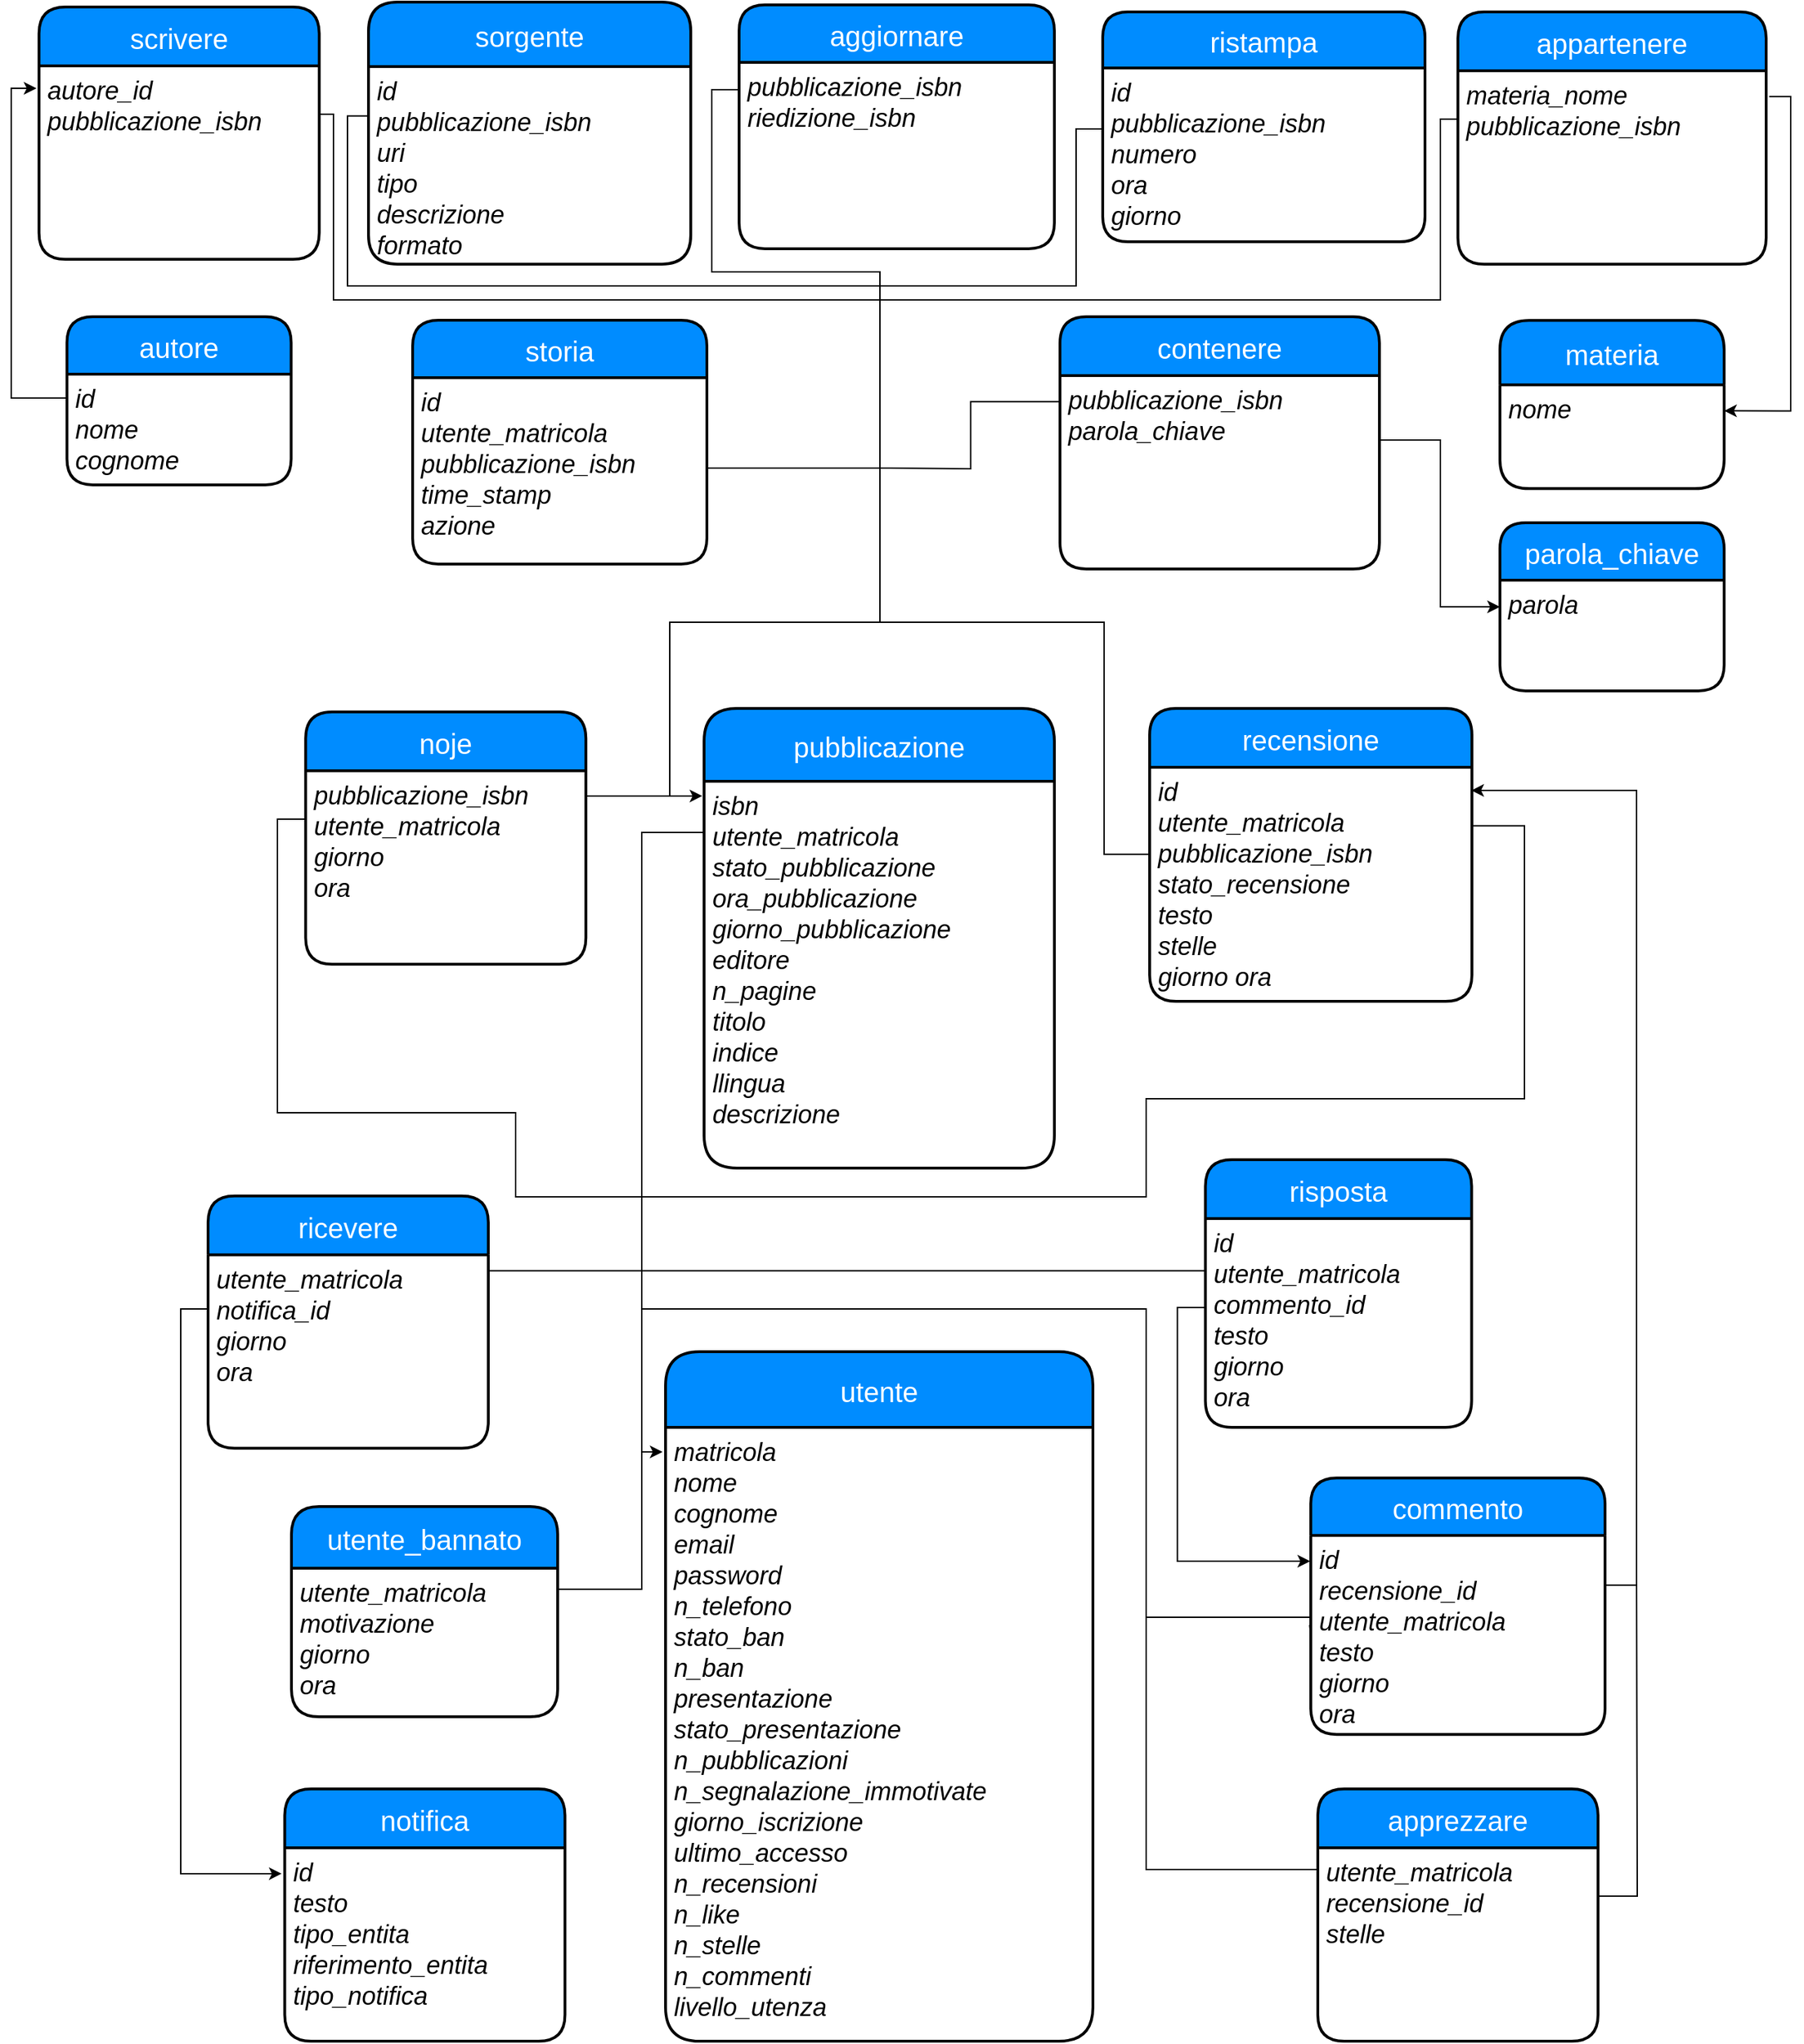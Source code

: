 <mxfile version="10.8.9" type="device"><diagram id="gAbexxs_kXnt3UtaCEwR" name="Page-1"><mxGraphModel dx="1083" dy="799" grid="1" gridSize="10" guides="1" tooltips="1" connect="1" arrows="1" fold="1" page="1" pageScale="1" pageWidth="1654" pageHeight="1169" math="0" shadow="0"><root><mxCell id="0"/><mxCell id="1" parent="0"/><mxCell id="kj083Hi7ja9V1kd67z8Q-2" value="sorgente" style="swimlane;childLayout=stackLayout;horizontal=1;startSize=46;horizontalStack=0;fillColor=#008cff;fontColor=#FFFFFF;rounded=1;fontSize=20;fontStyle=0;strokeWidth=2;resizeParent=0;resizeLast=1;shadow=0;dashed=0;align=center;" parent="1" vertex="1"><mxGeometry x="525" y="77.5" width="230" height="187" as="geometry"/></mxCell><mxCell id="kj083Hi7ja9V1kd67z8Q-3" value="id&#10;pubblicazione_isbn&#10;uri&#10;tipo&#10;descrizione&#10;formato&#10;" style="align=left;strokeColor=none;fillColor=none;spacingLeft=4;fontSize=18;verticalAlign=top;resizable=0;rotatable=0;part=1;fontStyle=2" parent="kj083Hi7ja9V1kd67z8Q-2" vertex="1"><mxGeometry y="46" width="230" height="141" as="geometry"/></mxCell><mxCell id="kj083Hi7ja9V1kd67z8Q-9" value="autore" style="swimlane;childLayout=stackLayout;horizontal=1;startSize=41;horizontalStack=0;fillColor=#008cff;fontColor=#FFFFFF;rounded=1;fontSize=20;fontStyle=0;strokeWidth=2;resizeParent=0;resizeLast=1;shadow=0;dashed=0;align=center;" parent="1" vertex="1"><mxGeometry x="309.786" y="302" width="160" height="120" as="geometry"/></mxCell><mxCell id="kj083Hi7ja9V1kd67z8Q-10" value="id &#10;nome &#10;cognome&#10;" style="align=left;strokeColor=none;fillColor=none;spacingLeft=4;fontSize=18;verticalAlign=top;resizable=0;rotatable=0;part=1;fontStyle=2" parent="kj083Hi7ja9V1kd67z8Q-9" vertex="1"><mxGeometry y="41" width="160" height="79" as="geometry"/></mxCell><mxCell id="kj083Hi7ja9V1kd67z8Q-11" value="commento" style="swimlane;childLayout=stackLayout;horizontal=1;startSize=41;horizontalStack=0;fillColor=#008cff;fontColor=#FFFFFF;rounded=1;fontSize=20;fontStyle=0;strokeWidth=2;resizeParent=0;resizeLast=1;shadow=0;dashed=0;align=center;" parent="1" vertex="1"><mxGeometry x="1197.5" y="1130.571" width="210" height="183" as="geometry"/></mxCell><mxCell id="kj083Hi7ja9V1kd67z8Q-12" value="id&#10;recensione_id&#10;utente_matricola&#10;testo&#10;giorno&#10;ora&#10;" style="align=left;strokeColor=none;fillColor=none;spacingLeft=4;fontSize=18;verticalAlign=top;resizable=0;rotatable=0;part=1;fontStyle=2" parent="kj083Hi7ja9V1kd67z8Q-11" vertex="1"><mxGeometry y="41" width="210" height="142" as="geometry"/></mxCell><mxCell id="WhC8v4tu3kxlWq0eCHj4-100" style="edgeStyle=orthogonalEdgeStyle;rounded=0;comic=0;orthogonalLoop=1;jettySize=auto;html=1;exitX=0;exitY=0.5;exitDx=0;exitDy=0;entryX=-0.004;entryY=0.451;entryDx=0;entryDy=0;entryPerimeter=0;shadow=0;startArrow=none;startFill=0;endArrow=none;endFill=0;endSize=6;strokeWidth=1;" edge="1" parent="kj083Hi7ja9V1kd67z8Q-11" source="kj083Hi7ja9V1kd67z8Q-12" target="kj083Hi7ja9V1kd67z8Q-12"><mxGeometry relative="1" as="geometry"/></mxCell><mxCell id="kj083Hi7ja9V1kd67z8Q-15" value="utente_bannato" style="swimlane;childLayout=stackLayout;horizontal=1;startSize=44;horizontalStack=0;fillColor=#008cff;fontColor=#FFFFFF;rounded=1;fontSize=20;fontStyle=0;strokeWidth=2;resizeParent=0;resizeLast=1;shadow=0;dashed=0;align=center;" parent="1" vertex="1"><mxGeometry x="470" y="1151" width="190" height="150" as="geometry"/></mxCell><mxCell id="kj083Hi7ja9V1kd67z8Q-16" value="utente_matricola&#10;motivazione&#10;giorno&#10;ora&#10;" style="align=left;strokeColor=none;fillColor=none;spacingLeft=4;fontSize=18;verticalAlign=top;resizable=0;rotatable=0;part=1;fontStyle=2" parent="kj083Hi7ja9V1kd67z8Q-15" vertex="1"><mxGeometry y="44" width="190" height="106" as="geometry"/></mxCell><mxCell id="kj083Hi7ja9V1kd67z8Q-27" value="pubblicazione" style="swimlane;childLayout=stackLayout;horizontal=1;startSize=52;horizontalStack=0;fillColor=#008cff;fontColor=#FFFFFF;rounded=1;fontSize=20;fontStyle=0;strokeWidth=2;resizeParent=0;resizeLast=1;shadow=0;dashed=0;align=center;" parent="1" vertex="1"><mxGeometry x="764.5" y="581.5" width="250" height="328" as="geometry"/></mxCell><mxCell id="kj083Hi7ja9V1kd67z8Q-28" value="isbn&#10;utente_matricola&#10;stato_pubblicazione&#10;ora_pubblicazione&#10;giorno_pubblicazione&#10;editore&#10;n_pagine&#10;titolo&#10;indice&#10;llingua &#10;descrizione&#10;&#10;&#10;" style="align=left;strokeColor=none;fillColor=none;spacingLeft=4;fontSize=18;verticalAlign=top;resizable=0;rotatable=0;part=1;fontStyle=2" parent="kj083Hi7ja9V1kd67z8Q-27" vertex="1"><mxGeometry y="52" width="250" height="276" as="geometry"/></mxCell><mxCell id="kj083Hi7ja9V1kd67z8Q-25" value="utente" style="swimlane;childLayout=stackLayout;horizontal=1;startSize=54;horizontalStack=0;fillColor=#008cff;fontColor=#FFFFFF;rounded=1;fontSize=20;fontStyle=0;strokeWidth=2;resizeParent=0;resizeLast=1;shadow=0;dashed=0;align=center;" parent="1" vertex="1"><mxGeometry x="737" y="1040.5" width="305" height="492" as="geometry"/></mxCell><mxCell id="kj083Hi7ja9V1kd67z8Q-26" value="matricola&#10;nome&#10;cognome&#10;email&#10;password&#10;n_telefono&#10;stato_ban&#10;n_ban&#10;presentazione&#10;stato_presentazione&#10;n_pubblicazioni&#10;n_segnalazione_immotivate&#10;giorno_iscrizione&#10;ultimo_accesso&#10;n_recensioni&#10;n_like&#10;n_stelle&#10;n_commenti&#10;livello_utenza&#10;&#10;" style="align=left;strokeColor=none;fillColor=none;spacingLeft=4;fontSize=18;verticalAlign=top;resizable=0;rotatable=0;part=1;fontStyle=2" parent="kj083Hi7ja9V1kd67z8Q-25" vertex="1"><mxGeometry y="54" width="305" height="438" as="geometry"/></mxCell><mxCell id="kj083Hi7ja9V1kd67z8Q-7" value="risposta" style="swimlane;childLayout=stackLayout;horizontal=1;startSize=42;horizontalStack=0;fillColor=#008cff;fontColor=#FFFFFF;rounded=1;fontSize=20;fontStyle=0;strokeWidth=2;resizeParent=0;resizeLast=1;shadow=0;dashed=0;align=center;" parent="1" vertex="1"><mxGeometry x="1122.286" y="903.5" width="190" height="191" as="geometry"/></mxCell><mxCell id="kj083Hi7ja9V1kd67z8Q-8" value="id&#10;utente_matricola&#10;commento_id&#10;testo&#10;giorno&#10;ora&#10;" style="align=left;strokeColor=none;fillColor=none;spacingLeft=4;fontSize=18;verticalAlign=top;resizable=0;rotatable=0;part=1;fontStyle=2" parent="kj083Hi7ja9V1kd67z8Q-7" vertex="1"><mxGeometry y="42" width="190" height="149" as="geometry"/></mxCell><mxCell id="kj083Hi7ja9V1kd67z8Q-17" value="notifica" style="swimlane;childLayout=stackLayout;horizontal=1;startSize=42;horizontalStack=0;fillColor=#008cff;fontColor=#FFFFFF;rounded=1;fontSize=20;fontStyle=0;strokeWidth=2;resizeParent=0;resizeLast=1;shadow=0;dashed=0;align=center;" parent="1" vertex="1"><mxGeometry x="465.214" y="1352.5" width="200" height="180" as="geometry"/></mxCell><mxCell id="kj083Hi7ja9V1kd67z8Q-18" value="id&#10;testo&#10;tipo_entita&#10;riferimento_entita&#10;tipo_notifica&#10;" style="align=left;strokeColor=none;fillColor=none;spacingLeft=4;fontSize=18;verticalAlign=top;resizable=0;rotatable=0;part=1;fontStyle=2" parent="kj083Hi7ja9V1kd67z8Q-17" vertex="1"><mxGeometry y="42" width="200" height="138" as="geometry"/></mxCell><mxCell id="kj083Hi7ja9V1kd67z8Q-21" value="ristampa" style="swimlane;childLayout=stackLayout;horizontal=1;startSize=40;horizontalStack=0;fillColor=#008cff;fontColor=#FFFFFF;rounded=1;fontSize=20;fontStyle=0;strokeWidth=2;resizeParent=0;resizeLast=1;shadow=0;dashed=0;align=center;" parent="1" vertex="1"><mxGeometry x="1049" y="84.5" width="230" height="164" as="geometry"/></mxCell><mxCell id="kj083Hi7ja9V1kd67z8Q-22" value="id&#10;pubblicazione_isbn&#10;numero&#10;ora&#10;giorno&#10;" style="align=left;strokeColor=none;fillColor=none;spacingLeft=4;fontSize=18;verticalAlign=top;resizable=0;rotatable=0;part=1;fontStyle=2" parent="kj083Hi7ja9V1kd67z8Q-21" vertex="1"><mxGeometry y="40" width="230" height="124" as="geometry"/></mxCell><mxCell id="WhC8v4tu3kxlWq0eCHj4-39" style="edgeStyle=orthogonalEdgeStyle;rounded=0;comic=0;orthogonalLoop=1;jettySize=auto;html=1;exitX=0;exitY=0.25;exitDx=0;exitDy=0;entryX=0.001;entryY=0.311;entryDx=0;entryDy=0;entryPerimeter=0;shadow=0;endArrow=none;endFill=0;endSize=6;strokeWidth=1;" edge="1" parent="kj083Hi7ja9V1kd67z8Q-21" source="kj083Hi7ja9V1kd67z8Q-22" target="kj083Hi7ja9V1kd67z8Q-22"><mxGeometry relative="1" as="geometry"/></mxCell><mxCell id="kj083Hi7ja9V1kd67z8Q-5" value="materia" style="swimlane;childLayout=stackLayout;horizontal=1;startSize=46;horizontalStack=0;fillColor=#008cff;fontColor=#FFFFFF;rounded=1;fontSize=20;fontStyle=0;strokeWidth=2;resizeParent=0;resizeLast=1;shadow=0;dashed=0;align=center;" parent="1" vertex="1"><mxGeometry x="1332.5" y="304.667" width="160" height="120" as="geometry"/></mxCell><mxCell id="kj083Hi7ja9V1kd67z8Q-6" value="nome&#10;" style="align=left;strokeColor=none;fillColor=none;spacingLeft=4;fontSize=18;verticalAlign=top;resizable=0;rotatable=0;part=1;fontStyle=2" parent="kj083Hi7ja9V1kd67z8Q-5" vertex="1"><mxGeometry y="46" width="160" height="74" as="geometry"/></mxCell><mxCell id="kj083Hi7ja9V1kd67z8Q-40" value="scrivere" style="swimlane;childLayout=stackLayout;horizontal=1;startSize=42;horizontalStack=0;fillColor=#008cff;fontColor=#FFFFFF;rounded=1;fontSize=20;fontStyle=0;strokeWidth=2;resizeParent=0;resizeLast=1;shadow=0;dashed=0;align=center;" parent="1" vertex="1"><mxGeometry x="289.833" y="81" width="200" height="180" as="geometry"/></mxCell><mxCell id="kj083Hi7ja9V1kd67z8Q-41" value="autore_id&#10;pubblicazione_isbn&#10;" style="align=left;strokeColor=none;fillColor=none;spacingLeft=4;fontSize=18;verticalAlign=top;resizable=0;rotatable=0;part=1;fontStyle=2" parent="kj083Hi7ja9V1kd67z8Q-40" vertex="1"><mxGeometry y="42" width="200" height="138" as="geometry"/></mxCell><mxCell id="kj083Hi7ja9V1kd67z8Q-46" value="noje" style="swimlane;childLayout=stackLayout;horizontal=1;startSize=42;horizontalStack=0;fillColor=#008cff;fontColor=#FFFFFF;rounded=1;fontSize=20;fontStyle=0;strokeWidth=2;resizeParent=0;resizeLast=1;shadow=0;dashed=0;align=center;" parent="1" vertex="1"><mxGeometry x="480.143" y="584" width="200" height="180" as="geometry"/></mxCell><mxCell id="kj083Hi7ja9V1kd67z8Q-47" value="pubblicazione_isbn&#10;utente_matricola&#10;giorno&#10;ora" style="align=left;strokeColor=none;fillColor=none;spacingLeft=4;fontSize=18;verticalAlign=top;resizable=0;rotatable=0;part=1;fontStyle=2" parent="kj083Hi7ja9V1kd67z8Q-46" vertex="1"><mxGeometry y="42" width="200" height="138" as="geometry"/></mxCell><mxCell id="kj083Hi7ja9V1kd67z8Q-48" value="apprezzare" style="swimlane;childLayout=stackLayout;horizontal=1;startSize=42;horizontalStack=0;fillColor=#008cff;fontColor=#FFFFFF;rounded=1;fontSize=20;fontStyle=0;strokeWidth=2;resizeParent=0;resizeLast=1;shadow=0;dashed=0;align=center;" parent="1" vertex="1"><mxGeometry x="1202.5" y="1352.5" width="200" height="180" as="geometry"/></mxCell><mxCell id="kj083Hi7ja9V1kd67z8Q-49" value="utente_matricola&#10;recensione_id&#10;stelle&#10;" style="align=left;strokeColor=none;fillColor=none;spacingLeft=4;fontSize=18;verticalAlign=top;resizable=0;rotatable=0;part=1;fontStyle=2" parent="kj083Hi7ja9V1kd67z8Q-48" vertex="1"><mxGeometry y="42" width="200" height="138" as="geometry"/></mxCell><mxCell id="kj083Hi7ja9V1kd67z8Q-50" value="aggiornare" style="swimlane;childLayout=stackLayout;horizontal=1;startSize=41;horizontalStack=0;fillColor=#008cff;fontColor=#FFFFFF;rounded=1;fontSize=20;fontStyle=0;strokeWidth=2;resizeParent=0;resizeLast=1;shadow=0;dashed=0;align=center;" parent="1" vertex="1"><mxGeometry x="789.5" y="79.5" width="225" height="174" as="geometry"/></mxCell><mxCell id="kj083Hi7ja9V1kd67z8Q-51" value="pubblicazione_isbn&#10;riedizione_isbn&#10;" style="align=left;strokeColor=none;fillColor=none;spacingLeft=4;fontSize=18;verticalAlign=top;resizable=0;rotatable=0;part=1;fontStyle=2" parent="kj083Hi7ja9V1kd67z8Q-50" vertex="1"><mxGeometry y="41" width="225" height="133" as="geometry"/></mxCell><mxCell id="kj083Hi7ja9V1kd67z8Q-36" value="appartenere" style="swimlane;childLayout=stackLayout;horizontal=1;startSize=42;horizontalStack=0;fillColor=#008cff;fontColor=#FFFFFF;rounded=1;fontSize=20;fontStyle=0;strokeWidth=2;resizeParent=0;resizeLast=1;shadow=0;dashed=0;align=center;" parent="1" vertex="1"><mxGeometry x="1302.5" y="84.5" width="220" height="180" as="geometry"/></mxCell><mxCell id="kj083Hi7ja9V1kd67z8Q-37" value="materia_nome&#10;pubblicazione_isbn&#10;" style="align=left;strokeColor=none;fillColor=none;spacingLeft=4;fontSize=18;verticalAlign=top;resizable=0;rotatable=0;part=1;fontStyle=2" parent="kj083Hi7ja9V1kd67z8Q-36" vertex="1"><mxGeometry y="42" width="220" height="138" as="geometry"/></mxCell><mxCell id="kj083Hi7ja9V1kd67z8Q-86" value="recensione" style="swimlane;childLayout=stackLayout;horizontal=1;startSize=42;horizontalStack=0;fillColor=#008cff;fontColor=#FFFFFF;rounded=1;fontSize=20;fontStyle=0;strokeWidth=2;resizeParent=0;resizeLast=1;shadow=0;dashed=0;align=center;" parent="1" vertex="1"><mxGeometry x="1082.5" y="581.5" width="230" height="209" as="geometry"/></mxCell><mxCell id="kj083Hi7ja9V1kd67z8Q-87" value="id&#10;utente_matricola&#10;pubblicazione_isbn&#10;stato_recensione&#10;testo&#10;stelle&#10;giorno ora&#10;" style="align=left;strokeColor=none;fillColor=none;spacingLeft=4;fontSize=18;verticalAlign=top;resizable=0;rotatable=0;part=1;fontStyle=2" parent="kj083Hi7ja9V1kd67z8Q-86" vertex="1"><mxGeometry y="42" width="230" height="167" as="geometry"/></mxCell><mxCell id="kj083Hi7ja9V1kd67z8Q-23" value="storia" style="swimlane;childLayout=stackLayout;horizontal=1;startSize=41;horizontalStack=0;fillColor=#008cff;fontColor=#FFFFFF;rounded=1;fontSize=20;fontStyle=0;strokeWidth=2;resizeParent=0;resizeLast=1;shadow=0;dashed=0;align=center;" parent="1" vertex="1"><mxGeometry x="556.5" y="304.5" width="210" height="174" as="geometry"/></mxCell><mxCell id="kj083Hi7ja9V1kd67z8Q-24" value="id&#10;utente_matricola&#10;pubblicazione_isbn&#10;time_stamp&#10;azione&#10;" style="align=left;strokeColor=none;fillColor=none;spacingLeft=4;fontSize=18;verticalAlign=top;resizable=0;rotatable=0;part=1;fontStyle=2" parent="kj083Hi7ja9V1kd67z8Q-23" vertex="1"><mxGeometry y="41" width="210" height="133" as="geometry"/></mxCell><mxCell id="WhC8v4tu3kxlWq0eCHj4-85" style="edgeStyle=orthogonalEdgeStyle;rounded=0;comic=0;orthogonalLoop=1;jettySize=auto;html=1;exitX=1;exitY=0.5;exitDx=0;exitDy=0;entryX=0.999;entryY=0.457;entryDx=0;entryDy=0;entryPerimeter=0;shadow=0;endArrow=none;endFill=0;endSize=6;strokeWidth=1;" edge="1" parent="kj083Hi7ja9V1kd67z8Q-23" source="kj083Hi7ja9V1kd67z8Q-24" target="kj083Hi7ja9V1kd67z8Q-24"><mxGeometry relative="1" as="geometry"/></mxCell><mxCell id="kj083Hi7ja9V1kd67z8Q-19" value="parola_chiave" style="swimlane;childLayout=stackLayout;horizontal=1;startSize=41;horizontalStack=0;fillColor=#008cff;fontColor=#FFFFFF;rounded=1;fontSize=20;fontStyle=0;strokeWidth=2;resizeParent=0;resizeLast=1;shadow=0;dashed=0;align=center;" parent="1" vertex="1"><mxGeometry x="1332.5" y="449" width="160" height="120" as="geometry"/></mxCell><mxCell id="kj083Hi7ja9V1kd67z8Q-20" value="parola&#10;" style="align=left;strokeColor=none;fillColor=none;spacingLeft=4;fontSize=18;verticalAlign=top;resizable=0;rotatable=0;part=1;fontStyle=2" parent="kj083Hi7ja9V1kd67z8Q-19" vertex="1"><mxGeometry y="41" width="160" height="79" as="geometry"/></mxCell><mxCell id="kj083Hi7ja9V1kd67z8Q-42" value="contenere" style="swimlane;childLayout=stackLayout;horizontal=1;startSize=42;horizontalStack=0;fillColor=#008cff;fontColor=#FFFFFF;rounded=1;fontSize=20;fontStyle=0;strokeWidth=2;resizeParent=0;resizeLast=1;shadow=0;dashed=0;align=center;" parent="1" vertex="1"><mxGeometry x="1018.5" y="302" width="228" height="180" as="geometry"/></mxCell><mxCell id="kj083Hi7ja9V1kd67z8Q-43" value="pubblicazione_isbn&#10;parola_chiave&#10;" style="align=left;strokeColor=none;fillColor=none;spacingLeft=4;fontSize=18;verticalAlign=top;resizable=0;rotatable=0;part=1;fontStyle=2" parent="kj083Hi7ja9V1kd67z8Q-42" vertex="1"><mxGeometry y="42" width="228" height="138" as="geometry"/></mxCell><mxCell id="WhC8v4tu3kxlWq0eCHj4-59" style="edgeStyle=orthogonalEdgeStyle;rounded=0;comic=0;orthogonalLoop=1;jettySize=auto;html=1;exitX=0;exitY=0.25;exitDx=0;exitDy=0;entryX=-0.009;entryY=0.116;entryDx=0;entryDy=0;entryPerimeter=0;shadow=0;endArrow=classic;endFill=1;endSize=6;strokeWidth=1;" edge="1" parent="1" source="kj083Hi7ja9V1kd67z8Q-10" target="kj083Hi7ja9V1kd67z8Q-41"><mxGeometry relative="1" as="geometry"><Array as="points"><mxPoint x="310" y="360"/><mxPoint x="270" y="360"/><mxPoint x="270" y="139"/></Array></mxGeometry></mxCell><mxCell id="WhC8v4tu3kxlWq0eCHj4-78" style="edgeStyle=orthogonalEdgeStyle;rounded=0;comic=0;orthogonalLoop=1;jettySize=auto;html=1;exitX=0;exitY=0.25;exitDx=0;exitDy=0;shadow=0;endArrow=none;endFill=0;endSize=6;strokeWidth=1;" edge="1" parent="1" source="kj083Hi7ja9V1kd67z8Q-51"><mxGeometry relative="1" as="geometry"><mxPoint x="750" y="520" as="targetPoint"/><Array as="points"><mxPoint x="790" y="140"/><mxPoint x="770" y="140"/><mxPoint x="770" y="270"/><mxPoint x="890" y="270"/></Array></mxGeometry></mxCell><mxCell id="WhC8v4tu3kxlWq0eCHj4-79" style="edgeStyle=orthogonalEdgeStyle;rounded=0;comic=0;orthogonalLoop=1;jettySize=auto;html=1;exitX=0;exitY=0.25;exitDx=0;exitDy=0;shadow=0;endArrow=none;endFill=0;endSize=6;strokeWidth=1;" edge="1" parent="1" source="kj083Hi7ja9V1kd67z8Q-3"><mxGeometry relative="1" as="geometry"><mxPoint x="750" y="520" as="targetPoint"/><Array as="points"><mxPoint x="510" y="159"/><mxPoint x="510" y="280"/><mxPoint x="890" y="280"/></Array></mxGeometry></mxCell><mxCell id="WhC8v4tu3kxlWq0eCHj4-80" style="edgeStyle=orthogonalEdgeStyle;rounded=0;comic=0;orthogonalLoop=1;jettySize=auto;html=1;exitX=0.002;exitY=0.324;exitDx=0;exitDy=0;shadow=0;endArrow=none;endFill=0;endSize=6;strokeWidth=1;exitPerimeter=0;" edge="1" parent="1" source="kj083Hi7ja9V1kd67z8Q-22"><mxGeometry relative="1" as="geometry"><mxPoint x="740" y="520" as="targetPoint"/><Array as="points"><mxPoint x="1049" y="168"/><mxPoint x="1030" y="168"/><mxPoint x="1030" y="280"/><mxPoint x="890" y="280"/><mxPoint x="890" y="520"/></Array></mxGeometry></mxCell><mxCell id="WhC8v4tu3kxlWq0eCHj4-81" style="edgeStyle=orthogonalEdgeStyle;rounded=0;comic=0;orthogonalLoop=1;jettySize=auto;html=1;exitX=1;exitY=0.25;exitDx=0;exitDy=0;shadow=0;endArrow=none;endFill=0;endSize=6;strokeWidth=1;" edge="1" parent="1" source="kj083Hi7ja9V1kd67z8Q-41"><mxGeometry relative="1" as="geometry"><mxPoint x="740" y="520" as="targetPoint"/><Array as="points"><mxPoint x="500" y="158"/><mxPoint x="500" y="290"/><mxPoint x="890" y="290"/></Array></mxGeometry></mxCell><mxCell id="WhC8v4tu3kxlWq0eCHj4-82" style="edgeStyle=orthogonalEdgeStyle;rounded=0;comic=0;orthogonalLoop=1;jettySize=auto;html=1;exitX=0;exitY=0.25;exitDx=0;exitDy=0;shadow=0;endArrow=classic;endFill=1;endSize=6;strokeWidth=1;entryX=-0.005;entryY=0.038;entryDx=0;entryDy=0;entryPerimeter=0;" edge="1" parent="1" source="kj083Hi7ja9V1kd67z8Q-37" target="kj083Hi7ja9V1kd67z8Q-28"><mxGeometry relative="1" as="geometry"><mxPoint x="760" y="650" as="targetPoint"/><Array as="points"><mxPoint x="1290" y="161"/><mxPoint x="1290" y="290"/><mxPoint x="890" y="290"/><mxPoint x="890" y="520"/><mxPoint x="740" y="520"/><mxPoint x="740" y="644"/></Array></mxGeometry></mxCell><mxCell id="WhC8v4tu3kxlWq0eCHj4-83" style="edgeStyle=orthogonalEdgeStyle;rounded=0;comic=0;orthogonalLoop=1;jettySize=auto;html=1;exitX=0.999;exitY=0.13;exitDx=0;exitDy=0;shadow=0;endArrow=none;endFill=0;endSize=6;strokeWidth=1;exitPerimeter=0;" edge="1" parent="1" source="kj083Hi7ja9V1kd67z8Q-47"><mxGeometry relative="1" as="geometry"><mxPoint x="760" y="644" as="targetPoint"/><Array as="points"><mxPoint x="760" y="644"/></Array></mxGeometry></mxCell><mxCell id="WhC8v4tu3kxlWq0eCHj4-84" style="edgeStyle=orthogonalEdgeStyle;rounded=0;comic=0;orthogonalLoop=1;jettySize=auto;html=1;exitX=1;exitY=0.5;exitDx=0;exitDy=0;shadow=0;endArrow=none;endFill=0;endSize=6;strokeWidth=1;" edge="1" parent="1" source="kj083Hi7ja9V1kd67z8Q-24"><mxGeometry relative="1" as="geometry"><mxPoint x="890" y="412" as="targetPoint"/><Array as="points"><mxPoint x="767" y="410"/><mxPoint x="890" y="410"/></Array></mxGeometry></mxCell><mxCell id="WhC8v4tu3kxlWq0eCHj4-86" style="edgeStyle=orthogonalEdgeStyle;rounded=0;comic=0;orthogonalLoop=1;jettySize=auto;html=1;exitX=-0.002;exitY=0.135;exitDx=0;exitDy=0;shadow=0;endArrow=none;endFill=0;endSize=6;strokeWidth=1;exitPerimeter=0;" edge="1" parent="1" source="kj083Hi7ja9V1kd67z8Q-43"><mxGeometry relative="1" as="geometry"><mxPoint x="890" y="410" as="targetPoint"/></mxGeometry></mxCell><mxCell id="WhC8v4tu3kxlWq0eCHj4-87" style="edgeStyle=orthogonalEdgeStyle;rounded=0;comic=0;orthogonalLoop=1;jettySize=auto;html=1;exitX=1;exitY=0.25;exitDx=0;exitDy=0;entryX=0;entryY=0.5;entryDx=0;entryDy=0;shadow=0;endArrow=classic;endFill=1;endSize=6;strokeWidth=1;" edge="1" parent="1" source="kj083Hi7ja9V1kd67z8Q-43" target="kj083Hi7ja9V1kd67z8Q-19"><mxGeometry relative="1" as="geometry"><Array as="points"><mxPoint x="1246" y="390"/><mxPoint x="1290" y="390"/><mxPoint x="1290" y="509"/></Array></mxGeometry></mxCell><mxCell id="WhC8v4tu3kxlWq0eCHj4-89" style="edgeStyle=orthogonalEdgeStyle;rounded=0;comic=0;orthogonalLoop=1;jettySize=auto;html=1;exitX=-0.001;exitY=0.372;exitDx=0;exitDy=0;shadow=0;endArrow=none;endFill=0;endSize=6;strokeWidth=1;exitPerimeter=0;" edge="1" parent="1" source="kj083Hi7ja9V1kd67z8Q-87"><mxGeometry relative="1" as="geometry"><mxPoint x="890" y="520.0" as="targetPoint"/><Array as="points"><mxPoint x="1050" y="686"/><mxPoint x="1050" y="520"/></Array></mxGeometry></mxCell><mxCell id="WhC8v4tu3kxlWq0eCHj4-90" style="edgeStyle=orthogonalEdgeStyle;rounded=0;comic=0;orthogonalLoop=1;jettySize=auto;html=1;exitX=1;exitY=0.25;exitDx=0;exitDy=0;entryX=1.01;entryY=0.133;entryDx=0;entryDy=0;entryPerimeter=0;shadow=0;endArrow=none;endFill=0;endSize=6;strokeWidth=1;startArrow=classic;startFill=1;" edge="1" parent="1" source="kj083Hi7ja9V1kd67z8Q-6" target="kj083Hi7ja9V1kd67z8Q-37"><mxGeometry relative="1" as="geometry"><Array as="points"><mxPoint x="1540" y="370"/><mxPoint x="1540" y="145"/></Array></mxGeometry></mxCell><mxCell id="WhC8v4tu3kxlWq0eCHj4-91" style="edgeStyle=orthogonalEdgeStyle;rounded=0;comic=0;orthogonalLoop=1;jettySize=auto;html=1;exitX=0;exitY=0.25;exitDx=0;exitDy=0;entryX=-0.007;entryY=0.04;entryDx=0;entryDy=0;entryPerimeter=0;shadow=0;startArrow=none;startFill=0;endArrow=classic;endFill=1;endSize=6;strokeWidth=1;" edge="1" parent="1" source="kj083Hi7ja9V1kd67z8Q-28" target="kj083Hi7ja9V1kd67z8Q-26"><mxGeometry relative="1" as="geometry"><Array as="points"><mxPoint x="764" y="703"/><mxPoint x="764" y="670"/><mxPoint x="720" y="670"/><mxPoint x="720" y="1112"/></Array></mxGeometry></mxCell><mxCell id="kj083Hi7ja9V1kd67z8Q-44" value="ricevere" style="swimlane;childLayout=stackLayout;horizontal=1;startSize=42;horizontalStack=0;fillColor=#008cff;fontColor=#FFFFFF;rounded=1;fontSize=20;fontStyle=0;strokeWidth=2;resizeParent=0;resizeLast=1;shadow=0;dashed=0;align=center;" parent="1" vertex="1"><mxGeometry x="410.5" y="929.357" width="200" height="180" as="geometry"/></mxCell><mxCell id="kj083Hi7ja9V1kd67z8Q-45" value="utente_matricola&#10;notifica_id&#10;giorno&#10;ora&#10;" style="align=left;strokeColor=none;fillColor=none;spacingLeft=4;fontSize=18;verticalAlign=top;resizable=0;rotatable=0;part=1;fontStyle=2" parent="kj083Hi7ja9V1kd67z8Q-44" vertex="1"><mxGeometry y="42" width="200" height="138" as="geometry"/></mxCell><mxCell id="WhC8v4tu3kxlWq0eCHj4-96" style="edgeStyle=orthogonalEdgeStyle;rounded=0;comic=0;orthogonalLoop=1;jettySize=auto;html=1;exitX=1;exitY=0.25;exitDx=0;exitDy=0;entryX=0;entryY=0.25;entryDx=0;entryDy=0;shadow=0;startArrow=none;startFill=0;endArrow=none;endFill=0;endSize=6;strokeWidth=1;" edge="1" parent="1" source="kj083Hi7ja9V1kd67z8Q-45" target="kj083Hi7ja9V1kd67z8Q-8"><mxGeometry relative="1" as="geometry"><Array as="points"><mxPoint x="610" y="983"/></Array></mxGeometry></mxCell><mxCell id="WhC8v4tu3kxlWq0eCHj4-97" style="edgeStyle=orthogonalEdgeStyle;rounded=0;comic=0;orthogonalLoop=1;jettySize=auto;html=1;exitX=1;exitY=0.25;exitDx=0;exitDy=0;shadow=0;startArrow=none;startFill=0;endArrow=none;endFill=0;endSize=6;strokeWidth=1;" edge="1" parent="1" source="kj083Hi7ja9V1kd67z8Q-87"><mxGeometry relative="1" as="geometry"><mxPoint x="720" y="960" as="targetPoint"/><Array as="points"><mxPoint x="1350" y="665"/><mxPoint x="1350" y="860"/><mxPoint x="1080" y="860"/><mxPoint x="1080" y="930"/><mxPoint x="720" y="930"/></Array></mxGeometry></mxCell><mxCell id="WhC8v4tu3kxlWq0eCHj4-98" style="edgeStyle=orthogonalEdgeStyle;rounded=0;comic=0;orthogonalLoop=1;jettySize=auto;html=1;exitX=0;exitY=0.25;exitDx=0;exitDy=0;shadow=0;startArrow=none;startFill=0;endArrow=none;endFill=0;endSize=6;strokeWidth=1;" edge="1" parent="1" source="kj083Hi7ja9V1kd67z8Q-47"><mxGeometry relative="1" as="geometry"><mxPoint x="720" y="960" as="targetPoint"/><Array as="points"><mxPoint x="460" y="661"/><mxPoint x="460" y="870"/><mxPoint x="630" y="870"/><mxPoint x="630" y="930"/><mxPoint x="720" y="930"/></Array></mxGeometry></mxCell><mxCell id="WhC8v4tu3kxlWq0eCHj4-99" style="edgeStyle=orthogonalEdgeStyle;rounded=0;comic=0;orthogonalLoop=1;jettySize=auto;html=1;exitX=0;exitY=0.5;exitDx=0;exitDy=0;shadow=0;startArrow=none;startFill=0;endArrow=none;endFill=0;endSize=6;strokeWidth=1;" edge="1" parent="1" source="kj083Hi7ja9V1kd67z8Q-12"><mxGeometry relative="1" as="geometry"><mxPoint x="720" y="1010" as="targetPoint"/><Array as="points"><mxPoint x="1197" y="1230"/><mxPoint x="1080" y="1230"/><mxPoint x="1080" y="1010"/></Array></mxGeometry></mxCell><mxCell id="WhC8v4tu3kxlWq0eCHj4-101" style="edgeStyle=orthogonalEdgeStyle;rounded=0;comic=0;orthogonalLoop=1;jettySize=auto;html=1;exitX=1;exitY=0.25;exitDx=0;exitDy=0;shadow=0;startArrow=none;startFill=0;endArrow=classic;endFill=1;endSize=6;strokeWidth=1;entryX=0.998;entryY=0.099;entryDx=0;entryDy=0;entryPerimeter=0;" edge="1" parent="1" source="kj083Hi7ja9V1kd67z8Q-12" target="kj083Hi7ja9V1kd67z8Q-87"><mxGeometry relative="1" as="geometry"><mxPoint x="1490" y="666" as="targetPoint"/><Array as="points"><mxPoint x="1430" y="1207"/><mxPoint x="1430" y="640"/></Array></mxGeometry></mxCell><mxCell id="WhC8v4tu3kxlWq0eCHj4-102" style="edgeStyle=orthogonalEdgeStyle;rounded=0;comic=0;orthogonalLoop=1;jettySize=auto;html=1;exitX=-0.002;exitY=0.426;exitDx=0;exitDy=0;entryX=-0.002;entryY=0.13;entryDx=0;entryDy=0;entryPerimeter=0;shadow=0;startArrow=none;startFill=0;endArrow=classic;endFill=1;endSize=6;strokeWidth=1;exitPerimeter=0;" edge="1" parent="1" source="kj083Hi7ja9V1kd67z8Q-8" target="kj083Hi7ja9V1kd67z8Q-12"><mxGeometry relative="1" as="geometry"/></mxCell><mxCell id="WhC8v4tu3kxlWq0eCHj4-103" style="edgeStyle=orthogonalEdgeStyle;rounded=0;comic=0;orthogonalLoop=1;jettySize=auto;html=1;exitX=1;exitY=0.25;exitDx=0;exitDy=0;shadow=0;startArrow=none;startFill=0;endArrow=none;endFill=0;endSize=6;strokeWidth=1;" edge="1" parent="1" source="kj083Hi7ja9V1kd67z8Q-16"><mxGeometry relative="1" as="geometry"><mxPoint x="720" y="1110" as="targetPoint"/><Array as="points"><mxPoint x="660" y="1210"/><mxPoint x="720" y="1210"/></Array></mxGeometry></mxCell><mxCell id="WhC8v4tu3kxlWq0eCHj4-104" style="edgeStyle=orthogonalEdgeStyle;rounded=0;comic=0;orthogonalLoop=1;jettySize=auto;html=1;exitX=0;exitY=0.25;exitDx=0;exitDy=0;entryX=-0.011;entryY=0.134;entryDx=0;entryDy=0;entryPerimeter=0;shadow=0;startArrow=none;startFill=0;endArrow=classic;endFill=1;endSize=6;strokeWidth=1;" edge="1" parent="1" source="kj083Hi7ja9V1kd67z8Q-45" target="kj083Hi7ja9V1kd67z8Q-18"><mxGeometry relative="1" as="geometry"><Array as="points"><mxPoint x="411" y="1010"/><mxPoint x="391" y="1010"/><mxPoint x="391" y="1413"/></Array></mxGeometry></mxCell><mxCell id="WhC8v4tu3kxlWq0eCHj4-105" style="edgeStyle=orthogonalEdgeStyle;rounded=0;comic=0;orthogonalLoop=1;jettySize=auto;html=1;exitX=0;exitY=0.25;exitDx=0;exitDy=0;shadow=0;startArrow=none;startFill=0;endArrow=none;endFill=0;endSize=6;strokeWidth=1;" edge="1" parent="1" source="kj083Hi7ja9V1kd67z8Q-49"><mxGeometry relative="1" as="geometry"><mxPoint x="1080" y="1220" as="targetPoint"/><Array as="points"><mxPoint x="1203" y="1410"/><mxPoint x="1080" y="1410"/></Array></mxGeometry></mxCell><mxCell id="WhC8v4tu3kxlWq0eCHj4-106" style="edgeStyle=orthogonalEdgeStyle;rounded=0;comic=0;orthogonalLoop=1;jettySize=auto;html=1;exitX=1;exitY=0.25;exitDx=0;exitDy=0;shadow=0;startArrow=none;startFill=0;endArrow=none;endFill=0;endSize=6;strokeWidth=1;" edge="1" parent="1" source="kj083Hi7ja9V1kd67z8Q-49"><mxGeometry relative="1" as="geometry"><mxPoint x="1430" y="1200" as="targetPoint"/></mxGeometry></mxCell></root></mxGraphModel></diagram></mxfile>